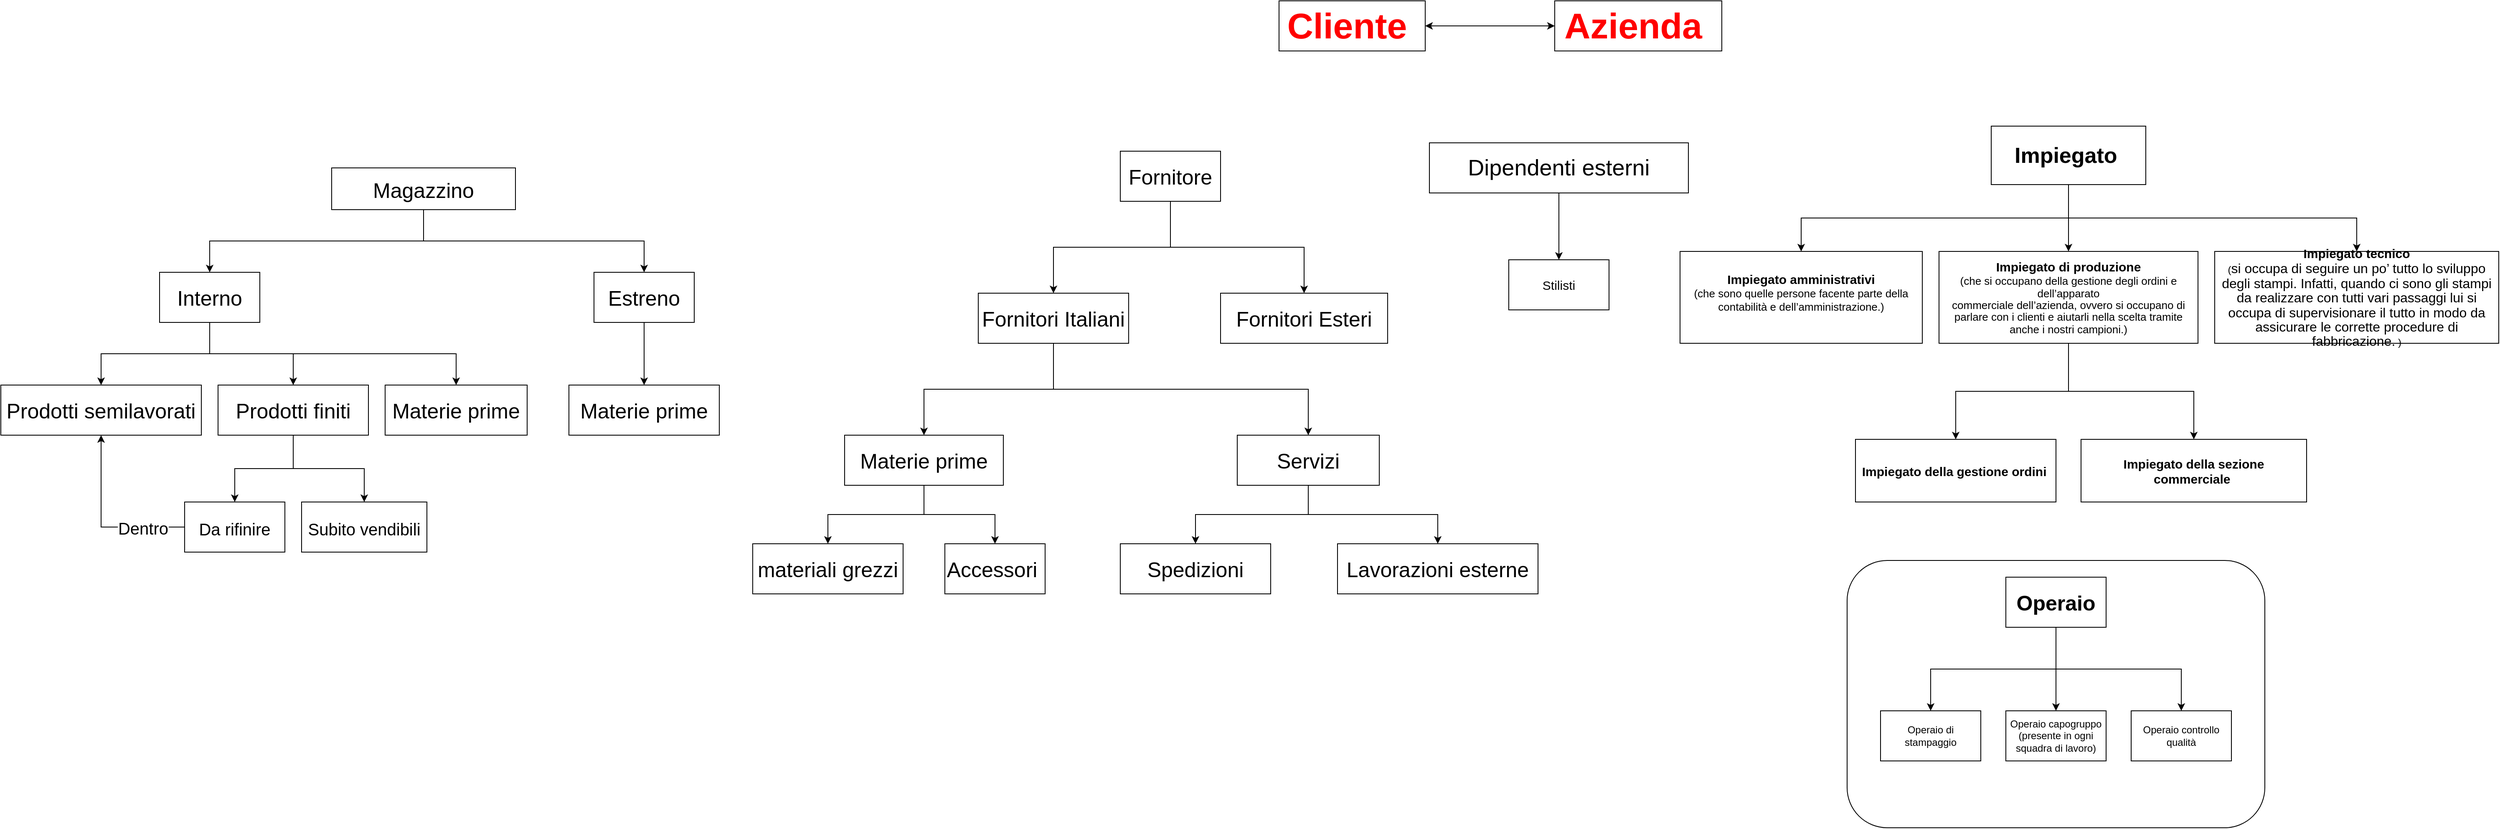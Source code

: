 <mxfile version="20.2.3" type="device"><diagram id="3RzOT2G6OV0OqR_IdMBW" name="Pagina-1"><mxGraphModel dx="3638" dy="727" grid="1" gridSize="10" guides="1" tooltips="1" connect="1" arrows="1" fold="1" page="1" pageScale="1" pageWidth="827" pageHeight="1169" math="0" shadow="0"><root><mxCell id="0"/><mxCell id="1" parent="0"/><mxCell id="2J3VD3T5IGu_bQvbxvwf-17" value="" style="rounded=1;whiteSpace=wrap;html=1;" vertex="1" parent="1"><mxGeometry x="-60" y="730" width="500" height="320" as="geometry"/></mxCell><mxCell id="2J3VD3T5IGu_bQvbxvwf-19" style="edgeStyle=orthogonalEdgeStyle;rounded=0;orthogonalLoop=1;jettySize=auto;html=1;entryX=0.5;entryY=0;entryDx=0;entryDy=0;fontSize=26;" edge="1" parent="1" source="2J3VD3T5IGu_bQvbxvwf-4" target="2J3VD3T5IGu_bQvbxvwf-6"><mxGeometry relative="1" as="geometry"/></mxCell><mxCell id="2J3VD3T5IGu_bQvbxvwf-21" style="edgeStyle=orthogonalEdgeStyle;rounded=0;orthogonalLoop=1;jettySize=auto;html=1;exitX=0.5;exitY=1;exitDx=0;exitDy=0;entryX=0.5;entryY=0;entryDx=0;entryDy=0;fontSize=26;" edge="1" parent="1" source="2J3VD3T5IGu_bQvbxvwf-4" target="2J3VD3T5IGu_bQvbxvwf-5"><mxGeometry relative="1" as="geometry"/></mxCell><mxCell id="2J3VD3T5IGu_bQvbxvwf-22" style="edgeStyle=orthogonalEdgeStyle;rounded=0;orthogonalLoop=1;jettySize=auto;html=1;exitX=0.5;exitY=1;exitDx=0;exitDy=0;entryX=0.5;entryY=0;entryDx=0;entryDy=0;fontSize=26;" edge="1" parent="1" source="2J3VD3T5IGu_bQvbxvwf-4" target="2J3VD3T5IGu_bQvbxvwf-7"><mxGeometry relative="1" as="geometry"/></mxCell><mxCell id="2J3VD3T5IGu_bQvbxvwf-4" value="&lt;b&gt;&lt;font style=&quot;font-size: 26px;&quot;&gt;Impiegato&amp;nbsp;&lt;/font&gt;&lt;/b&gt;" style="rounded=0;whiteSpace=wrap;html=1;" vertex="1" parent="1"><mxGeometry x="112.5" y="210" width="185" height="70" as="geometry"/></mxCell><mxCell id="2J3VD3T5IGu_bQvbxvwf-5" value="&lt;font style=&quot;&quot;&gt;&lt;b style=&quot;&quot;&gt;&lt;font style=&quot;font-size: 15px;&quot;&gt;Impiegato amministrativi&lt;/font&gt;&lt;/b&gt;&lt;br&gt;&lt;span style=&quot;font-size: 13px;&quot;&gt;(&lt;/span&gt;&lt;span style=&quot;font-size: 13px; text-align: justify; background-color: initial;&quot;&gt;che sono quelle persone facente parte della contabilità e dell’amministrazione.)&lt;/span&gt;&lt;/font&gt;&lt;p class=&quot;MsoListParagraph&quot;&gt;&lt;span style=&quot;font-size: 12pt; line-height: 107%;&quot;&gt;&lt;/span&gt;&lt;/p&gt;" style="rounded=0;whiteSpace=wrap;html=1;" vertex="1" parent="1"><mxGeometry x="-260" y="360" width="290" height="110" as="geometry"/></mxCell><mxCell id="2J3VD3T5IGu_bQvbxvwf-23" style="edgeStyle=orthogonalEdgeStyle;rounded=0;orthogonalLoop=1;jettySize=auto;html=1;entryX=0.5;entryY=0;entryDx=0;entryDy=0;fontSize=15;" edge="1" parent="1" source="2J3VD3T5IGu_bQvbxvwf-6" target="2J3VD3T5IGu_bQvbxvwf-10"><mxGeometry relative="1" as="geometry"/></mxCell><mxCell id="2J3VD3T5IGu_bQvbxvwf-24" style="edgeStyle=orthogonalEdgeStyle;rounded=0;orthogonalLoop=1;jettySize=auto;html=1;exitX=0.5;exitY=1;exitDx=0;exitDy=0;entryX=0.5;entryY=0;entryDx=0;entryDy=0;fontSize=15;" edge="1" parent="1" source="2J3VD3T5IGu_bQvbxvwf-6" target="2J3VD3T5IGu_bQvbxvwf-18"><mxGeometry relative="1" as="geometry"/></mxCell><mxCell id="2J3VD3T5IGu_bQvbxvwf-6" value="&lt;font style=&quot;&quot;&gt;&lt;b style=&quot;&quot;&gt;&lt;font style=&quot;font-size: 15px;&quot;&gt;Impiegato di produzione&lt;/font&gt;&lt;br&gt;&lt;/b&gt;&lt;span style=&quot;font-size: 13px;&quot;&gt;(&lt;/span&gt;&lt;span style=&quot;font-size: 13px; line-height: 107%; font-family: Calibri, sans-serif;&quot;&gt;che si occupano della gestione degli ordini e dell’apparato&lt;br&gt;commerciale dell’azienda, ovvero si occupano di parlare con i clienti e aiutarli nella scelta tramite anche i nostri campioni.)&lt;/span&gt;&lt;/font&gt;" style="rounded=0;whiteSpace=wrap;html=1;" vertex="1" parent="1"><mxGeometry x="50" y="360" width="310" height="110" as="geometry"/></mxCell><mxCell id="2J3VD3T5IGu_bQvbxvwf-7" value="&lt;b&gt;&lt;font style=&quot;font-size: 15px;&quot;&gt;Impiegato tecnico&lt;/font&gt;&lt;/b&gt;&lt;br&gt;(&lt;span style=&quot;font-size: 12pt; line-height: 107%; font-family: Calibri, sans-serif;&quot;&gt;si occupa di seguire un po’ tutto lo sviluppo&lt;br&gt;degli stampi. Infatti, quando ci sono gli stampi da realizzare con tutti vari passaggi lui si occupa di supervisionare il tutto in modo da assicurare le corrette procedure di fabbricazione.&lt;/span&gt;&amp;nbsp;)" style="rounded=0;whiteSpace=wrap;html=1;" vertex="1" parent="1"><mxGeometry x="380" y="360" width="340" height="110" as="geometry"/></mxCell><mxCell id="2J3VD3T5IGu_bQvbxvwf-35" style="edgeStyle=orthogonalEdgeStyle;rounded=0;orthogonalLoop=1;jettySize=auto;html=1;entryX=0.5;entryY=0;entryDx=0;entryDy=0;fontSize=27;exitX=0.5;exitY=1;exitDx=0;exitDy=0;" edge="1" parent="1" source="2J3VD3T5IGu_bQvbxvwf-9" target="2J3VD3T5IGu_bQvbxvwf-13"><mxGeometry relative="1" as="geometry"/></mxCell><mxCell id="2J3VD3T5IGu_bQvbxvwf-36" style="edgeStyle=orthogonalEdgeStyle;rounded=0;orthogonalLoop=1;jettySize=auto;html=1;entryX=0.5;entryY=0;entryDx=0;entryDy=0;fontSize=27;" edge="1" parent="1" source="2J3VD3T5IGu_bQvbxvwf-9" target="2J3VD3T5IGu_bQvbxvwf-12"><mxGeometry relative="1" as="geometry"/></mxCell><mxCell id="2J3VD3T5IGu_bQvbxvwf-37" style="edgeStyle=orthogonalEdgeStyle;rounded=0;orthogonalLoop=1;jettySize=auto;html=1;entryX=0.5;entryY=0;entryDx=0;entryDy=0;fontSize=27;exitX=0.5;exitY=1;exitDx=0;exitDy=0;" edge="1" parent="1" source="2J3VD3T5IGu_bQvbxvwf-9" target="2J3VD3T5IGu_bQvbxvwf-16"><mxGeometry relative="1" as="geometry"/></mxCell><mxCell id="2J3VD3T5IGu_bQvbxvwf-9" value="&lt;font style=&quot;font-size: 25px;&quot;&gt;Operaio&lt;/font&gt;" style="rounded=0;whiteSpace=wrap;html=1;fontStyle=1" vertex="1" parent="1"><mxGeometry x="130" y="750" width="120" height="60" as="geometry"/></mxCell><mxCell id="2J3VD3T5IGu_bQvbxvwf-10" value="&lt;b&gt;&lt;font style=&quot;font-size: 15px;&quot;&gt;Impiegato della gestione ordini&lt;/font&gt;&lt;/b&gt;&amp;nbsp;" style="rounded=0;whiteSpace=wrap;html=1;" vertex="1" parent="1"><mxGeometry x="-50" y="585" width="240" height="75" as="geometry"/></mxCell><mxCell id="2J3VD3T5IGu_bQvbxvwf-12" value="Operaio capogruppo&lt;br&gt;(presente in ogni squadra di lavoro)" style="rounded=0;whiteSpace=wrap;html=1;" vertex="1" parent="1"><mxGeometry x="130" y="910" width="120" height="60" as="geometry"/></mxCell><mxCell id="2J3VD3T5IGu_bQvbxvwf-13" value="Operaio di stampaggio" style="rounded=0;whiteSpace=wrap;html=1;" vertex="1" parent="1"><mxGeometry x="-20" y="910" width="120" height="60" as="geometry"/></mxCell><mxCell id="2J3VD3T5IGu_bQvbxvwf-16" value="Operaio controllo qualità" style="rounded=0;whiteSpace=wrap;html=1;" vertex="1" parent="1"><mxGeometry x="280" y="910" width="120" height="60" as="geometry"/></mxCell><mxCell id="2J3VD3T5IGu_bQvbxvwf-18" value="&lt;b&gt;&lt;font style=&quot;font-size: 15px;&quot;&gt;Impiegato della sezione commerciale&amp;nbsp;&lt;/font&gt;&lt;/b&gt;" style="rounded=0;whiteSpace=wrap;html=1;" vertex="1" parent="1"><mxGeometry x="220" y="585" width="270" height="75" as="geometry"/></mxCell><mxCell id="2J3VD3T5IGu_bQvbxvwf-27" value="Stilisti" style="rounded=0;whiteSpace=wrap;html=1;fontSize=15;" vertex="1" parent="1"><mxGeometry x="-465" y="370" width="120" height="60" as="geometry"/></mxCell><mxCell id="2J3VD3T5IGu_bQvbxvwf-40" style="edgeStyle=orthogonalEdgeStyle;rounded=0;orthogonalLoop=1;jettySize=auto;html=1;entryX=0.5;entryY=0;entryDx=0;entryDy=0;fontSize=27;" edge="1" parent="1" source="2J3VD3T5IGu_bQvbxvwf-38" target="2J3VD3T5IGu_bQvbxvwf-27"><mxGeometry relative="1" as="geometry"/></mxCell><mxCell id="2J3VD3T5IGu_bQvbxvwf-38" value="Dipendenti esterni" style="rounded=0;whiteSpace=wrap;html=1;fontSize=27;" vertex="1" parent="1"><mxGeometry x="-560" y="230" width="310" height="60" as="geometry"/></mxCell><mxCell id="2J3VD3T5IGu_bQvbxvwf-49" style="edgeStyle=orthogonalEdgeStyle;rounded=0;orthogonalLoop=1;jettySize=auto;html=1;entryX=0.5;entryY=0;entryDx=0;entryDy=0;fontSize=25;exitX=0.5;exitY=1;exitDx=0;exitDy=0;" edge="1" parent="1" source="2J3VD3T5IGu_bQvbxvwf-46" target="2J3VD3T5IGu_bQvbxvwf-47"><mxGeometry relative="1" as="geometry"/></mxCell><mxCell id="2J3VD3T5IGu_bQvbxvwf-50" style="edgeStyle=orthogonalEdgeStyle;rounded=0;orthogonalLoop=1;jettySize=auto;html=1;entryX=0.5;entryY=0;entryDx=0;entryDy=0;fontSize=25;" edge="1" parent="1" source="2J3VD3T5IGu_bQvbxvwf-46" target="2J3VD3T5IGu_bQvbxvwf-48"><mxGeometry relative="1" as="geometry"/></mxCell><mxCell id="2J3VD3T5IGu_bQvbxvwf-46" value="Fornitore" style="rounded=0;whiteSpace=wrap;html=1;fontSize=25;" vertex="1" parent="1"><mxGeometry x="-930" y="240" width="120" height="60" as="geometry"/></mxCell><mxCell id="2J3VD3T5IGu_bQvbxvwf-53" style="edgeStyle=orthogonalEdgeStyle;rounded=0;orthogonalLoop=1;jettySize=auto;html=1;entryX=0.5;entryY=0;entryDx=0;entryDy=0;fontSize=25;exitX=0.5;exitY=1;exitDx=0;exitDy=0;" edge="1" parent="1" source="2J3VD3T5IGu_bQvbxvwf-47" target="2J3VD3T5IGu_bQvbxvwf-51"><mxGeometry relative="1" as="geometry"/></mxCell><mxCell id="2J3VD3T5IGu_bQvbxvwf-54" style="edgeStyle=orthogonalEdgeStyle;rounded=0;orthogonalLoop=1;jettySize=auto;html=1;exitX=0.5;exitY=1;exitDx=0;exitDy=0;entryX=0.5;entryY=0;entryDx=0;entryDy=0;fontSize=25;" edge="1" parent="1" source="2J3VD3T5IGu_bQvbxvwf-47" target="2J3VD3T5IGu_bQvbxvwf-52"><mxGeometry relative="1" as="geometry"/></mxCell><mxCell id="2J3VD3T5IGu_bQvbxvwf-47" value="Fornitori Italiani" style="rounded=0;whiteSpace=wrap;html=1;fontSize=25;" vertex="1" parent="1"><mxGeometry x="-1100" y="410" width="180" height="60" as="geometry"/></mxCell><mxCell id="2J3VD3T5IGu_bQvbxvwf-48" value="Fornitori Esteri" style="rounded=0;whiteSpace=wrap;html=1;fontSize=25;" vertex="1" parent="1"><mxGeometry x="-810" y="410" width="200" height="60" as="geometry"/></mxCell><mxCell id="2J3VD3T5IGu_bQvbxvwf-61" style="edgeStyle=orthogonalEdgeStyle;rounded=0;orthogonalLoop=1;jettySize=auto;html=1;exitX=0.5;exitY=1;exitDx=0;exitDy=0;entryX=0.5;entryY=0;entryDx=0;entryDy=0;fontSize=25;" edge="1" parent="1" source="2J3VD3T5IGu_bQvbxvwf-51" target="2J3VD3T5IGu_bQvbxvwf-59"><mxGeometry relative="1" as="geometry"/></mxCell><mxCell id="2J3VD3T5IGu_bQvbxvwf-62" style="edgeStyle=orthogonalEdgeStyle;rounded=0;orthogonalLoop=1;jettySize=auto;html=1;exitX=0.5;exitY=1;exitDx=0;exitDy=0;entryX=0.5;entryY=0;entryDx=0;entryDy=0;fontSize=25;" edge="1" parent="1" source="2J3VD3T5IGu_bQvbxvwf-51" target="2J3VD3T5IGu_bQvbxvwf-60"><mxGeometry relative="1" as="geometry"/></mxCell><mxCell id="2J3VD3T5IGu_bQvbxvwf-51" value="Materie prime" style="rounded=0;whiteSpace=wrap;html=1;fontSize=25;" vertex="1" parent="1"><mxGeometry x="-1260" y="580" width="190" height="60" as="geometry"/></mxCell><mxCell id="2J3VD3T5IGu_bQvbxvwf-57" style="edgeStyle=orthogonalEdgeStyle;rounded=0;orthogonalLoop=1;jettySize=auto;html=1;exitX=0.5;exitY=1;exitDx=0;exitDy=0;entryX=0.5;entryY=0;entryDx=0;entryDy=0;fontSize=25;" edge="1" parent="1" source="2J3VD3T5IGu_bQvbxvwf-52" target="2J3VD3T5IGu_bQvbxvwf-55"><mxGeometry relative="1" as="geometry"/></mxCell><mxCell id="2J3VD3T5IGu_bQvbxvwf-58" style="edgeStyle=orthogonalEdgeStyle;rounded=0;orthogonalLoop=1;jettySize=auto;html=1;entryX=0.5;entryY=0;entryDx=0;entryDy=0;fontSize=25;" edge="1" parent="1" source="2J3VD3T5IGu_bQvbxvwf-52" target="2J3VD3T5IGu_bQvbxvwf-56"><mxGeometry relative="1" as="geometry"/></mxCell><mxCell id="2J3VD3T5IGu_bQvbxvwf-52" value="Servizi" style="rounded=0;whiteSpace=wrap;html=1;fontSize=25;" vertex="1" parent="1"><mxGeometry x="-790" y="580" width="170" height="60" as="geometry"/></mxCell><mxCell id="2J3VD3T5IGu_bQvbxvwf-55" value="Spedizioni" style="rounded=0;whiteSpace=wrap;html=1;fontSize=25;" vertex="1" parent="1"><mxGeometry x="-930" y="710" width="180" height="60" as="geometry"/></mxCell><mxCell id="2J3VD3T5IGu_bQvbxvwf-56" value="Lavorazioni esterne" style="rounded=0;whiteSpace=wrap;html=1;fontSize=25;" vertex="1" parent="1"><mxGeometry x="-670" y="710" width="240" height="60" as="geometry"/></mxCell><mxCell id="2J3VD3T5IGu_bQvbxvwf-59" value="materiali grezzi" style="rounded=0;whiteSpace=wrap;html=1;fontSize=25;" vertex="1" parent="1"><mxGeometry x="-1370" y="710" width="180" height="60" as="geometry"/></mxCell><mxCell id="2J3VD3T5IGu_bQvbxvwf-60" value="Accessori&amp;nbsp;" style="rounded=0;whiteSpace=wrap;html=1;fontSize=25;" vertex="1" parent="1"><mxGeometry x="-1140" y="710" width="120" height="60" as="geometry"/></mxCell><mxCell id="2J3VD3T5IGu_bQvbxvwf-64" value="&lt;b&gt;&lt;font color=&quot;#ff0000&quot; style=&quot;font-size: 43px;&quot;&gt;Cliente&amp;nbsp;&lt;/font&gt;&lt;/b&gt;" style="rounded=0;whiteSpace=wrap;html=1;fontSize=25;" vertex="1" parent="1"><mxGeometry x="-740" y="60" width="175" height="60" as="geometry"/></mxCell><mxCell id="2J3VD3T5IGu_bQvbxvwf-65" value="" style="endArrow=classic;startArrow=classic;html=1;rounded=0;fontSize=25;exitX=1;exitY=0.5;exitDx=0;exitDy=0;entryX=0;entryY=0.5;entryDx=0;entryDy=0;" edge="1" parent="1" source="2J3VD3T5IGu_bQvbxvwf-64" target="2J3VD3T5IGu_bQvbxvwf-66"><mxGeometry width="50" height="50" relative="1" as="geometry"><mxPoint x="-500" y="510" as="sourcePoint"/><mxPoint x="-420" y="70" as="targetPoint"/></mxGeometry></mxCell><mxCell id="2J3VD3T5IGu_bQvbxvwf-66" value="&lt;font color=&quot;#ff0000&quot; style=&quot;font-size: 43px;&quot;&gt;&lt;b&gt;Azienda&amp;nbsp;&lt;/b&gt;&lt;/font&gt;" style="rounded=0;whiteSpace=wrap;html=1;fontSize=25;" vertex="1" parent="1"><mxGeometry x="-410" y="60" width="200" height="60" as="geometry"/></mxCell><mxCell id="2J3VD3T5IGu_bQvbxvwf-72" style="edgeStyle=orthogonalEdgeStyle;rounded=0;orthogonalLoop=1;jettySize=auto;html=1;entryX=0.5;entryY=0;entryDx=0;entryDy=0;fontSize=25;fontColor=#000000;exitX=0.5;exitY=1;exitDx=0;exitDy=0;" edge="1" parent="1" source="2J3VD3T5IGu_bQvbxvwf-68" target="2J3VD3T5IGu_bQvbxvwf-71"><mxGeometry relative="1" as="geometry"/></mxCell><mxCell id="2J3VD3T5IGu_bQvbxvwf-88" style="edgeStyle=orthogonalEdgeStyle;rounded=0;orthogonalLoop=1;jettySize=auto;html=1;exitX=0.5;exitY=1;exitDx=0;exitDy=0;entryX=0.5;entryY=0;entryDx=0;entryDy=0;fontSize=20;fontColor=#000000;" edge="1" parent="1" source="2J3VD3T5IGu_bQvbxvwf-68" target="2J3VD3T5IGu_bQvbxvwf-70"><mxGeometry relative="1" as="geometry"/></mxCell><mxCell id="2J3VD3T5IGu_bQvbxvwf-68" value="&lt;font style=&quot;font-size: 25px;&quot; color=&quot;#000000&quot;&gt;Magazzino&lt;/font&gt;" style="rounded=0;whiteSpace=wrap;html=1;fontSize=43;fontColor=#FF0000;verticalAlign=bottom;" vertex="1" parent="1"><mxGeometry x="-1874" y="260" width="220" height="50" as="geometry"/></mxCell><mxCell id="2J3VD3T5IGu_bQvbxvwf-69" value="Prodotti semilavorati" style="rounded=0;whiteSpace=wrap;html=1;fontSize=25;fontColor=#000000;" vertex="1" parent="1"><mxGeometry x="-2270" y="520" width="240" height="60" as="geometry"/></mxCell><mxCell id="2J3VD3T5IGu_bQvbxvwf-80" style="edgeStyle=orthogonalEdgeStyle;rounded=0;orthogonalLoop=1;jettySize=auto;html=1;entryX=0.5;entryY=0;entryDx=0;entryDy=0;fontSize=25;fontColor=#000000;" edge="1" parent="1" source="2J3VD3T5IGu_bQvbxvwf-70" target="2J3VD3T5IGu_bQvbxvwf-79"><mxGeometry relative="1" as="geometry"/></mxCell><mxCell id="2J3VD3T5IGu_bQvbxvwf-70" value="Estreno" style="rounded=0;whiteSpace=wrap;html=1;fontSize=25;fontColor=#000000;" vertex="1" parent="1"><mxGeometry x="-1560" y="385" width="120" height="60" as="geometry"/></mxCell><mxCell id="2J3VD3T5IGu_bQvbxvwf-75" style="edgeStyle=orthogonalEdgeStyle;rounded=0;orthogonalLoop=1;jettySize=auto;html=1;entryX=0.5;entryY=0;entryDx=0;entryDy=0;fontSize=25;fontColor=#000000;exitX=0.5;exitY=1;exitDx=0;exitDy=0;" edge="1" parent="1" source="2J3VD3T5IGu_bQvbxvwf-71" target="2J3VD3T5IGu_bQvbxvwf-69"><mxGeometry relative="1" as="geometry"/></mxCell><mxCell id="2J3VD3T5IGu_bQvbxvwf-76" style="edgeStyle=orthogonalEdgeStyle;rounded=0;orthogonalLoop=1;jettySize=auto;html=1;entryX=0.5;entryY=0;entryDx=0;entryDy=0;fontSize=25;fontColor=#000000;exitX=0.5;exitY=1;exitDx=0;exitDy=0;" edge="1" parent="1" source="2J3VD3T5IGu_bQvbxvwf-71" target="2J3VD3T5IGu_bQvbxvwf-74"><mxGeometry relative="1" as="geometry"/></mxCell><mxCell id="2J3VD3T5IGu_bQvbxvwf-81" style="edgeStyle=orthogonalEdgeStyle;rounded=0;orthogonalLoop=1;jettySize=auto;html=1;exitX=0.5;exitY=1;exitDx=0;exitDy=0;entryX=0.5;entryY=0;entryDx=0;entryDy=0;fontSize=25;fontColor=#000000;" edge="1" parent="1" source="2J3VD3T5IGu_bQvbxvwf-71" target="2J3VD3T5IGu_bQvbxvwf-77"><mxGeometry relative="1" as="geometry"/></mxCell><mxCell id="2J3VD3T5IGu_bQvbxvwf-71" value="Interno" style="rounded=0;whiteSpace=wrap;html=1;fontSize=25;fontColor=#000000;" vertex="1" parent="1"><mxGeometry x="-2080" y="385" width="120" height="60" as="geometry"/></mxCell><mxCell id="2J3VD3T5IGu_bQvbxvwf-84" style="edgeStyle=orthogonalEdgeStyle;rounded=0;orthogonalLoop=1;jettySize=auto;html=1;entryX=0.5;entryY=0;entryDx=0;entryDy=0;fontSize=25;fontColor=#000000;" edge="1" parent="1" source="2J3VD3T5IGu_bQvbxvwf-74" target="2J3VD3T5IGu_bQvbxvwf-82"><mxGeometry relative="1" as="geometry"/></mxCell><mxCell id="2J3VD3T5IGu_bQvbxvwf-85" style="edgeStyle=orthogonalEdgeStyle;rounded=0;orthogonalLoop=1;jettySize=auto;html=1;entryX=0.5;entryY=0;entryDx=0;entryDy=0;fontSize=25;fontColor=#000000;" edge="1" parent="1" source="2J3VD3T5IGu_bQvbxvwf-74" target="2J3VD3T5IGu_bQvbxvwf-83"><mxGeometry relative="1" as="geometry"/></mxCell><mxCell id="2J3VD3T5IGu_bQvbxvwf-74" value="Prodotti finiti" style="rounded=0;whiteSpace=wrap;html=1;fontSize=25;fontColor=#000000;" vertex="1" parent="1"><mxGeometry x="-2010" y="520" width="180" height="60" as="geometry"/></mxCell><mxCell id="2J3VD3T5IGu_bQvbxvwf-77" value="Materie prime" style="rounded=0;whiteSpace=wrap;html=1;fontSize=25;fontColor=#000000;" vertex="1" parent="1"><mxGeometry x="-1810" y="520" width="170" height="60" as="geometry"/></mxCell><mxCell id="2J3VD3T5IGu_bQvbxvwf-79" value="Materie prime" style="rounded=0;whiteSpace=wrap;html=1;fontSize=25;fontColor=#000000;" vertex="1" parent="1"><mxGeometry x="-1590" y="520" width="180" height="60" as="geometry"/></mxCell><mxCell id="2J3VD3T5IGu_bQvbxvwf-82" value="&lt;font style=&quot;font-size: 20px;&quot;&gt;Subito vendibili&lt;/font&gt;" style="rounded=0;whiteSpace=wrap;html=1;fontSize=25;fontColor=#000000;" vertex="1" parent="1"><mxGeometry x="-1910" y="660" width="150" height="60" as="geometry"/></mxCell><mxCell id="2J3VD3T5IGu_bQvbxvwf-86" style="edgeStyle=orthogonalEdgeStyle;rounded=0;orthogonalLoop=1;jettySize=auto;html=1;entryX=0.5;entryY=1;entryDx=0;entryDy=0;fontSize=20;fontColor=#000000;exitX=0;exitY=0.5;exitDx=0;exitDy=0;" edge="1" parent="1" source="2J3VD3T5IGu_bQvbxvwf-83" target="2J3VD3T5IGu_bQvbxvwf-69"><mxGeometry relative="1" as="geometry"/></mxCell><mxCell id="2J3VD3T5IGu_bQvbxvwf-89" value="Dentro" style="edgeLabel;html=1;align=center;verticalAlign=middle;resizable=0;points=[];fontSize=20;fontColor=#000000;" vertex="1" connectable="0" parent="2J3VD3T5IGu_bQvbxvwf-86"><mxGeometry x="0.622" y="-1" relative="1" as="geometry"><mxPoint x="49" y="71" as="offset"/></mxGeometry></mxCell><mxCell id="2J3VD3T5IGu_bQvbxvwf-83" value="&lt;font style=&quot;font-size: 20px;&quot;&gt;Da rifinire&lt;/font&gt;" style="rounded=0;whiteSpace=wrap;html=1;fontSize=25;fontColor=#000000;" vertex="1" parent="1"><mxGeometry x="-2050" y="660" width="120" height="60" as="geometry"/></mxCell></root></mxGraphModel></diagram></mxfile>